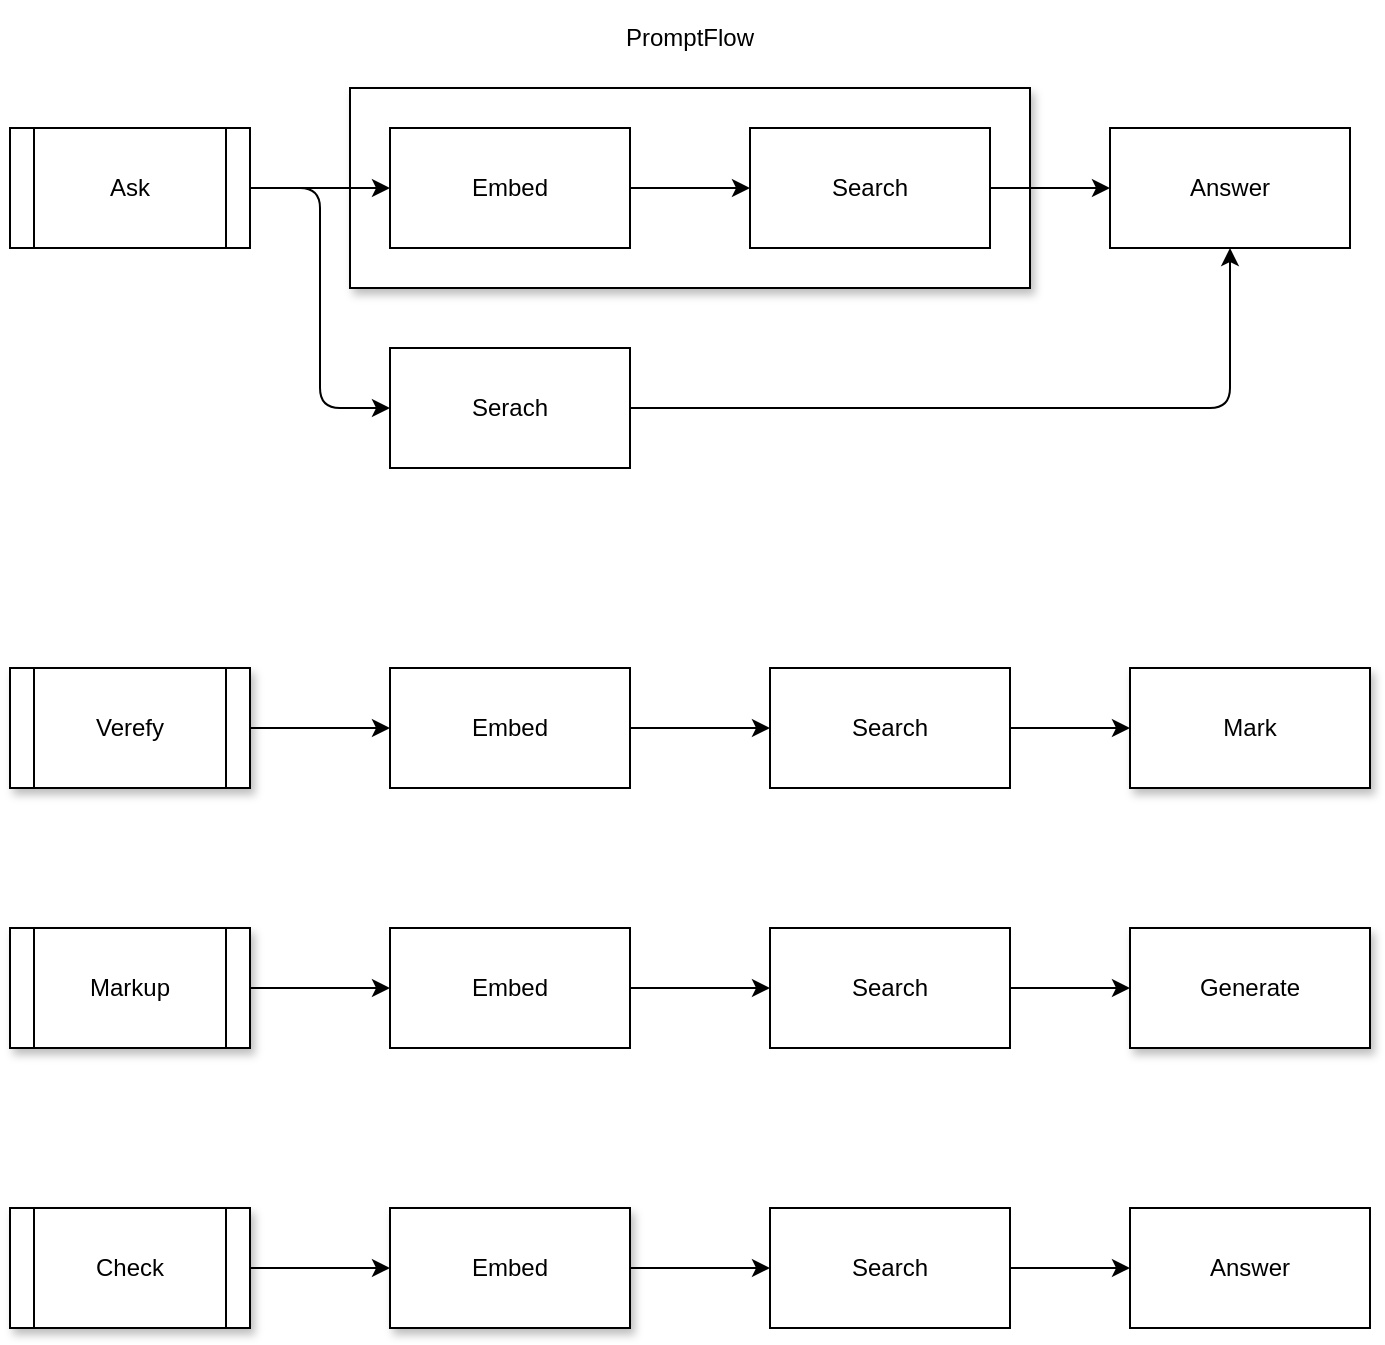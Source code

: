 <mxfile>
    <diagram id="qqPYhiGDSaWEmvDkY8I7" name="Page-1">
        <mxGraphModel dx="2580" dy="987" grid="1" gridSize="10" guides="1" tooltips="1" connect="1" arrows="1" fold="1" page="1" pageScale="1" pageWidth="850" pageHeight="1100" math="0" shadow="0">
            <root>
                <mxCell id="0"/>
                <mxCell id="1" parent="0"/>
                <mxCell id="13" value="" style="rounded=0;whiteSpace=wrap;html=1;shadow=1;" vertex="1" parent="1">
                    <mxGeometry x="210" y="70" width="340" height="100" as="geometry"/>
                </mxCell>
                <mxCell id="4" value="" style="edgeStyle=none;html=1;" edge="1" parent="1" source="2" target="3">
                    <mxGeometry relative="1" as="geometry"/>
                </mxCell>
                <mxCell id="11" style="edgeStyle=orthogonalEdgeStyle;html=1;entryX=0;entryY=0.5;entryDx=0;entryDy=0;" edge="1" parent="1" source="2" target="9">
                    <mxGeometry relative="1" as="geometry"/>
                </mxCell>
                <mxCell id="2" value="Ask" style="shape=process;whiteSpace=wrap;html=1;backgroundOutline=1;" vertex="1" parent="1">
                    <mxGeometry x="40" y="90" width="120" height="60" as="geometry"/>
                </mxCell>
                <mxCell id="6" value="" style="edgeStyle=none;html=1;" edge="1" parent="1" source="3" target="5">
                    <mxGeometry relative="1" as="geometry"/>
                </mxCell>
                <mxCell id="3" value="Embed" style="rounded=0;whiteSpace=wrap;html=1;" vertex="1" parent="1">
                    <mxGeometry x="230" y="90" width="120" height="60" as="geometry"/>
                </mxCell>
                <mxCell id="8" value="" style="edgeStyle=none;html=1;" edge="1" parent="1" source="5" target="7">
                    <mxGeometry relative="1" as="geometry"/>
                </mxCell>
                <mxCell id="5" value="Search" style="rounded=0;whiteSpace=wrap;html=1;" vertex="1" parent="1">
                    <mxGeometry x="410" y="90" width="120" height="60" as="geometry"/>
                </mxCell>
                <mxCell id="7" value="Answer" style="rounded=0;whiteSpace=wrap;html=1;" vertex="1" parent="1">
                    <mxGeometry x="590" y="90" width="120" height="60" as="geometry"/>
                </mxCell>
                <mxCell id="10" style="edgeStyle=orthogonalEdgeStyle;html=1;entryX=0.5;entryY=1;entryDx=0;entryDy=0;" edge="1" parent="1" source="9" target="7">
                    <mxGeometry relative="1" as="geometry"/>
                </mxCell>
                <mxCell id="9" value="Serach" style="rounded=0;whiteSpace=wrap;html=1;" vertex="1" parent="1">
                    <mxGeometry x="230" y="200" width="120" height="60" as="geometry"/>
                </mxCell>
                <mxCell id="14" value="PromptFlow" style="text;html=1;strokeColor=none;fillColor=none;align=center;verticalAlign=middle;whiteSpace=wrap;rounded=0;shadow=1;" vertex="1" parent="1">
                    <mxGeometry x="350" y="30" width="60" height="30" as="geometry"/>
                </mxCell>
                <mxCell id="19" value="" style="edgeStyle=orthogonalEdgeStyle;html=1;" edge="1" parent="1" source="15" target="16">
                    <mxGeometry relative="1" as="geometry"/>
                </mxCell>
                <mxCell id="15" value="Verefy" style="shape=process;whiteSpace=wrap;html=1;backgroundOutline=1;shadow=1;" vertex="1" parent="1">
                    <mxGeometry x="40" y="360" width="120" height="60" as="geometry"/>
                </mxCell>
                <mxCell id="20" value="" style="edgeStyle=orthogonalEdgeStyle;html=1;" edge="1" parent="1" source="16" target="17">
                    <mxGeometry relative="1" as="geometry"/>
                </mxCell>
                <mxCell id="16" value="Embed" style="rounded=0;whiteSpace=wrap;html=1;" vertex="1" parent="1">
                    <mxGeometry x="230" y="360" width="120" height="60" as="geometry"/>
                </mxCell>
                <mxCell id="22" value="" style="edgeStyle=orthogonalEdgeStyle;html=1;" edge="1" parent="1" source="17" target="18">
                    <mxGeometry relative="1" as="geometry"/>
                </mxCell>
                <mxCell id="17" value="Search" style="rounded=0;whiteSpace=wrap;html=1;" vertex="1" parent="1">
                    <mxGeometry x="420" y="360" width="120" height="60" as="geometry"/>
                </mxCell>
                <mxCell id="18" value="Mark" style="rounded=0;whiteSpace=wrap;html=1;shadow=1;" vertex="1" parent="1">
                    <mxGeometry x="600" y="360" width="120" height="60" as="geometry"/>
                </mxCell>
                <mxCell id="25" value="" style="edgeStyle=orthogonalEdgeStyle;html=1;" edge="1" parent="1" source="23" target="24">
                    <mxGeometry relative="1" as="geometry"/>
                </mxCell>
                <mxCell id="23" value="Markup" style="shape=process;whiteSpace=wrap;html=1;backgroundOutline=1;shadow=1;" vertex="1" parent="1">
                    <mxGeometry x="40" y="490" width="120" height="60" as="geometry"/>
                </mxCell>
                <mxCell id="27" value="" style="edgeStyle=orthogonalEdgeStyle;html=1;" edge="1" parent="1" source="24" target="26">
                    <mxGeometry relative="1" as="geometry"/>
                </mxCell>
                <mxCell id="24" value="Embed" style="rounded=0;whiteSpace=wrap;html=1;" vertex="1" parent="1">
                    <mxGeometry x="230" y="490" width="120" height="60" as="geometry"/>
                </mxCell>
                <mxCell id="30" value="" style="edgeStyle=orthogonalEdgeStyle;html=1;" edge="1" parent="1" source="26" target="29">
                    <mxGeometry relative="1" as="geometry"/>
                </mxCell>
                <mxCell id="26" value="Search" style="rounded=0;whiteSpace=wrap;html=1;" vertex="1" parent="1">
                    <mxGeometry x="420" y="490" width="120" height="60" as="geometry"/>
                </mxCell>
                <mxCell id="29" value="Generate" style="rounded=0;whiteSpace=wrap;html=1;shadow=1;" vertex="1" parent="1">
                    <mxGeometry x="600" y="490" width="120" height="60" as="geometry"/>
                </mxCell>
                <mxCell id="35" value="" style="edgeStyle=orthogonalEdgeStyle;html=1;" edge="1" parent="1" source="31" target="34">
                    <mxGeometry relative="1" as="geometry"/>
                </mxCell>
                <mxCell id="31" value="Embed" style="rounded=0;whiteSpace=wrap;html=1;shadow=1;" vertex="1" parent="1">
                    <mxGeometry x="230" y="630" width="120" height="60" as="geometry"/>
                </mxCell>
                <mxCell id="33" value="" style="edgeStyle=orthogonalEdgeStyle;html=1;" edge="1" parent="1" source="32" target="31">
                    <mxGeometry relative="1" as="geometry"/>
                </mxCell>
                <mxCell id="32" value="Check" style="shape=process;whiteSpace=wrap;html=1;backgroundOutline=1;shadow=1;" vertex="1" parent="1">
                    <mxGeometry x="40" y="630" width="120" height="60" as="geometry"/>
                </mxCell>
                <mxCell id="37" value="" style="edgeStyle=orthogonalEdgeStyle;html=1;" edge="1" parent="1" source="34" target="36">
                    <mxGeometry relative="1" as="geometry"/>
                </mxCell>
                <mxCell id="34" value="Search" style="rounded=0;whiteSpace=wrap;html=1;" vertex="1" parent="1">
                    <mxGeometry x="420" y="630" width="120" height="60" as="geometry"/>
                </mxCell>
                <mxCell id="36" value="Answer" style="rounded=0;whiteSpace=wrap;html=1;" vertex="1" parent="1">
                    <mxGeometry x="600" y="630" width="120" height="60" as="geometry"/>
                </mxCell>
            </root>
        </mxGraphModel>
    </diagram>
</mxfile>
